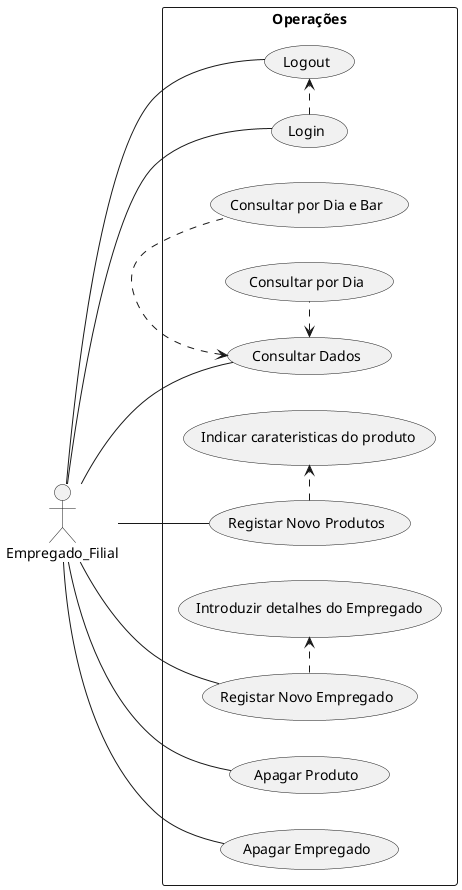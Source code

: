 @startuml
left to right direction
actor Empregado_Filial
rectangle Operações {
    Empregado_Filial -- (Login)
    Empregado_Filial -- (Logout)
    (Login) .> (Logout)
    Empregado_Filial -- (Consultar Dados)
    (Consultar Dados) <. (Consultar por Dia e Bar)
    (Consultar Dados) <. (Consultar por Dia)
    Empregado_Filial -- (Registar Novo Produtos)
    (Registar Novo Produtos) .> (Indicar carateristicas do produto)
    Empregado_Filial -- (Apagar Produto)
    Empregado_Filial -- (Registar Novo Empregado)
    (Registar Novo Empregado) .> (Introduzir detalhes do Empregado)
    Empregado_Filial -- (Apagar Empregado)
}
@enduml